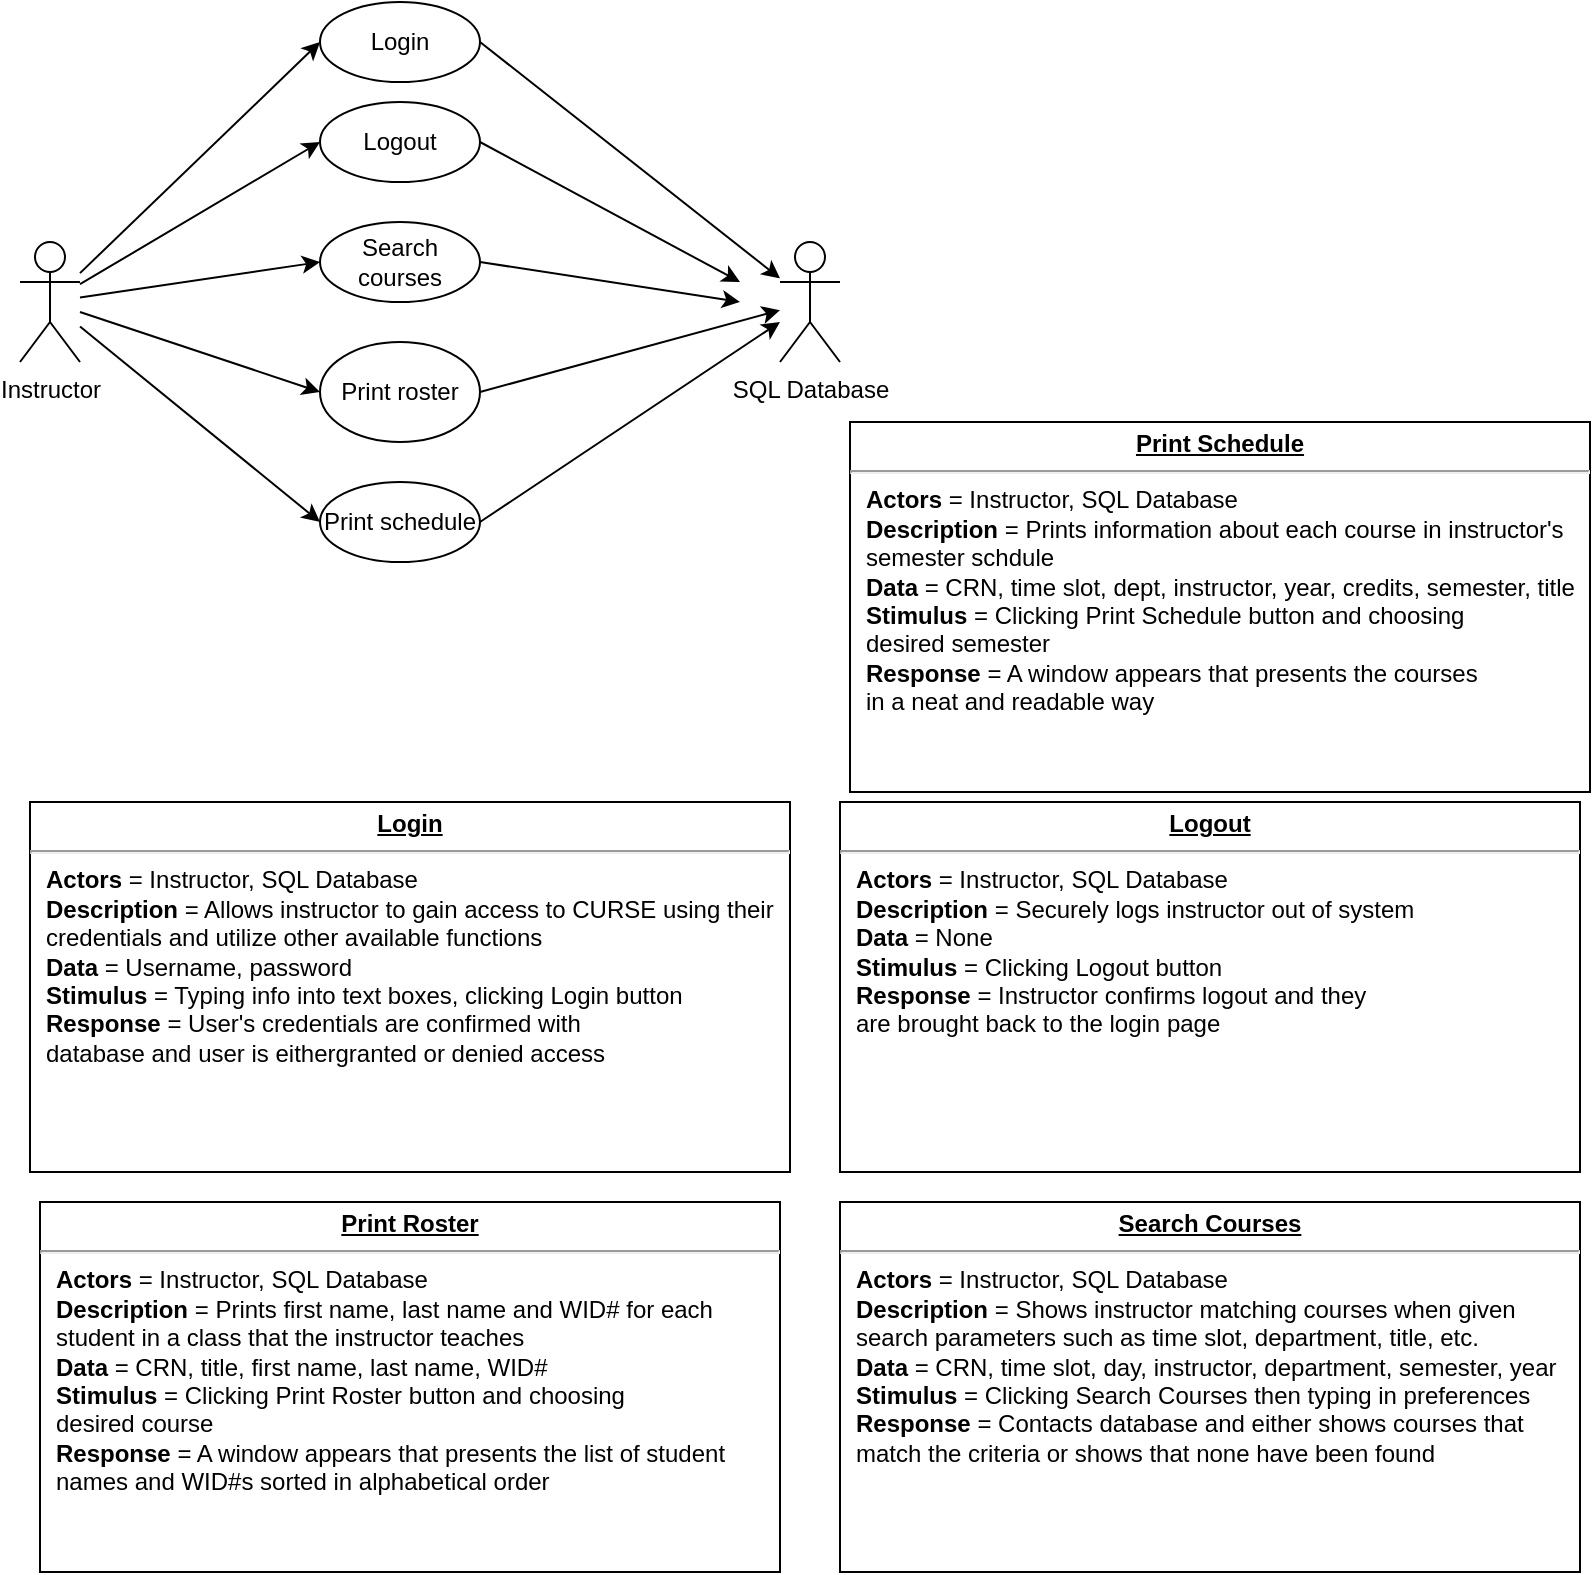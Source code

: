 <mxfile version="13.3.1" type="github">
  <diagram id="8KN3MF4fHOU6Rn_Hq1I0" name="Page-1">
    <mxGraphModel dx="981" dy="552" grid="1" gridSize="10" guides="1" tooltips="1" connect="1" arrows="1" fold="1" page="1" pageScale="1" pageWidth="850" pageHeight="1100" math="0" shadow="0">
      <root>
        <mxCell id="0" />
        <mxCell id="1" parent="0" />
        <mxCell id="Dj131j_THbikGjiuk33c-1" value="&lt;p style=&quot;margin: 0px ; margin-top: 4px ; text-align: center ; text-decoration: underline&quot;&gt;&lt;b&gt;Print Schedule&lt;/b&gt;&lt;br&gt;&lt;/p&gt;&lt;hr&gt;&lt;p style=&quot;margin: 0px ; margin-left: 8px&quot;&gt;&lt;b&gt;Actors &lt;/b&gt;= Instructor, SQL Database&lt;br&gt;&lt;b&gt;Description &lt;/b&gt;= Prints information about each course in instructor&#39;s&lt;br&gt;semester schdule&lt;br&gt;&lt;/p&gt;&lt;p style=&quot;margin: 0px ; margin-left: 8px&quot;&gt;&lt;b&gt;Data &lt;/b&gt;= CRN, time slot, dept, instructor, year, credits, semester, title&lt;br&gt;&lt;/p&gt;&lt;p style=&quot;margin: 0px ; margin-left: 8px&quot;&gt;&lt;b&gt;Stimulus &lt;/b&gt;= Clicking Print Schedule button and choosing &lt;br&gt;desired semester&lt;br&gt;&lt;/p&gt;&lt;p style=&quot;margin: 0px ; margin-left: 8px&quot;&gt;&lt;b&gt;Response &lt;/b&gt;= A window appears that presents the courses &lt;br&gt;in a neat and readable way&lt;br&gt;&lt;/p&gt;" style="verticalAlign=top;align=left;overflow=fill;fontSize=12;fontFamily=Helvetica;html=1;" vertex="1" parent="1">
          <mxGeometry x="430" y="210" width="370" height="185" as="geometry" />
        </mxCell>
        <mxCell id="Dj131j_THbikGjiuk33c-2" value="&lt;p style=&quot;margin: 0px ; margin-top: 4px ; text-align: center ; text-decoration: underline&quot;&gt;&lt;b&gt;Login&lt;/b&gt;&lt;br&gt;&lt;/p&gt;&lt;hr&gt;&lt;p style=&quot;margin: 0px ; margin-left: 8px&quot;&gt;&lt;b&gt;Actors &lt;/b&gt;= Instructor, SQL Database&lt;br&gt;&lt;b&gt;Description &lt;/b&gt;= Allows instructor to gain access to CURSE using their &lt;br&gt;credentials and utilize other available functions&lt;br&gt;&lt;/p&gt;&lt;p style=&quot;margin: 0px ; margin-left: 8px&quot;&gt;&lt;b&gt;Data &lt;/b&gt;= Username, password&lt;br&gt;&lt;/p&gt;&lt;p style=&quot;margin: 0px ; margin-left: 8px&quot;&gt;&lt;b&gt;Stimulus &lt;/b&gt;= Typing info into text boxes, clicking Login button&lt;br&gt;&lt;/p&gt;&lt;p style=&quot;margin: 0px ; margin-left: 8px&quot;&gt;&lt;b&gt;Response &lt;/b&gt;= User&#39;s credentials are confirmed with &lt;br&gt;database and user is eithergranted or denied access&lt;br&gt;&lt;/p&gt;" style="verticalAlign=top;align=left;overflow=fill;fontSize=12;fontFamily=Helvetica;html=1;" vertex="1" parent="1">
          <mxGeometry x="20" y="400" width="380" height="185" as="geometry" />
        </mxCell>
        <mxCell id="Dj131j_THbikGjiuk33c-3" value="&lt;p style=&quot;margin: 0px ; margin-top: 4px ; text-align: center ; text-decoration: underline&quot;&gt;&lt;b&gt;Logout&lt;/b&gt;&lt;br&gt;&lt;/p&gt;&lt;hr&gt;&lt;p style=&quot;margin: 0px ; margin-left: 8px&quot;&gt;&lt;b&gt;Actors &lt;/b&gt;= Instructor, SQL Database&lt;br&gt;&lt;b&gt;Description &lt;/b&gt;= Securely logs instructor out of system &lt;br&gt;&lt;/p&gt;&lt;p style=&quot;margin: 0px ; margin-left: 8px&quot;&gt;&lt;b&gt;Data &lt;/b&gt;= None&lt;br&gt;&lt;/p&gt;&lt;p style=&quot;margin: 0px ; margin-left: 8px&quot;&gt;&lt;b&gt;Stimulus &lt;/b&gt;= Clicking Logout button&lt;br&gt;&lt;/p&gt;&lt;p style=&quot;margin: 0px ; margin-left: 8px&quot;&gt;&lt;b&gt;Response &lt;/b&gt;= Instructor confirms logout and they&lt;br&gt;are brought back to the login page&lt;/p&gt;" style="verticalAlign=top;align=left;overflow=fill;fontSize=12;fontFamily=Helvetica;html=1;" vertex="1" parent="1">
          <mxGeometry x="425" y="400" width="370" height="185" as="geometry" />
        </mxCell>
        <mxCell id="Dj131j_THbikGjiuk33c-26" value="Instructor" style="shape=umlActor;verticalLabelPosition=bottom;labelBackgroundColor=#ffffff;verticalAlign=top;html=1;outlineConnect=0;" vertex="1" parent="1">
          <mxGeometry x="15" y="120" width="30" height="60" as="geometry" />
        </mxCell>
        <mxCell id="Dj131j_THbikGjiuk33c-27" value="Login" style="ellipse;whiteSpace=wrap;html=1;" vertex="1" parent="1">
          <mxGeometry x="165" width="80" height="40" as="geometry" />
        </mxCell>
        <mxCell id="Dj131j_THbikGjiuk33c-28" value="" style="endArrow=classic;html=1;entryX=0;entryY=0.5;entryDx=0;entryDy=0;" edge="1" parent="1" source="Dj131j_THbikGjiuk33c-26" target="Dj131j_THbikGjiuk33c-27">
          <mxGeometry width="50" height="50" relative="1" as="geometry">
            <mxPoint x="215" y="200" as="sourcePoint" />
            <mxPoint x="265" y="150" as="targetPoint" />
          </mxGeometry>
        </mxCell>
        <mxCell id="Dj131j_THbikGjiuk33c-31" value="Search courses" style="ellipse;whiteSpace=wrap;html=1;" vertex="1" parent="1">
          <mxGeometry x="165" y="110" width="80" height="40" as="geometry" />
        </mxCell>
        <mxCell id="Dj131j_THbikGjiuk33c-32" value="" style="endArrow=classic;html=1;entryX=0;entryY=0.5;entryDx=0;entryDy=0;" edge="1" parent="1" source="Dj131j_THbikGjiuk33c-26" target="Dj131j_THbikGjiuk33c-31">
          <mxGeometry width="50" height="50" relative="1" as="geometry">
            <mxPoint x="105" y="230" as="sourcePoint" />
            <mxPoint x="155" y="180" as="targetPoint" />
          </mxGeometry>
        </mxCell>
        <mxCell id="Dj131j_THbikGjiuk33c-33" value="Logout" style="ellipse;whiteSpace=wrap;html=1;" vertex="1" parent="1">
          <mxGeometry x="165" y="50" width="80" height="40" as="geometry" />
        </mxCell>
        <mxCell id="Dj131j_THbikGjiuk33c-34" value="" style="endArrow=classic;html=1;entryX=0;entryY=0.5;entryDx=0;entryDy=0;" edge="1" parent="1" source="Dj131j_THbikGjiuk33c-26" target="Dj131j_THbikGjiuk33c-33">
          <mxGeometry width="50" height="50" relative="1" as="geometry">
            <mxPoint x="95" y="120" as="sourcePoint" />
            <mxPoint x="145" y="70" as="targetPoint" />
          </mxGeometry>
        </mxCell>
        <mxCell id="Dj131j_THbikGjiuk33c-36" value="Print schedule" style="ellipse;whiteSpace=wrap;html=1;" vertex="1" parent="1">
          <mxGeometry x="165" y="240" width="80" height="40" as="geometry" />
        </mxCell>
        <mxCell id="Dj131j_THbikGjiuk33c-37" value="" style="endArrow=classic;html=1;entryX=0;entryY=0.5;entryDx=0;entryDy=0;" edge="1" parent="1" source="Dj131j_THbikGjiuk33c-26" target="Dj131j_THbikGjiuk33c-49">
          <mxGeometry width="50" height="50" relative="1" as="geometry">
            <mxPoint x="115" y="220" as="sourcePoint" />
            <mxPoint x="165.0" y="240.0" as="targetPoint" />
          </mxGeometry>
        </mxCell>
        <mxCell id="Dj131j_THbikGjiuk33c-38" value="" style="endArrow=classic;html=1;entryX=0;entryY=0.5;entryDx=0;entryDy=0;" edge="1" parent="1" source="Dj131j_THbikGjiuk33c-26" target="Dj131j_THbikGjiuk33c-36">
          <mxGeometry width="50" height="50" relative="1" as="geometry">
            <mxPoint x="45" y="220.001" as="sourcePoint" />
            <mxPoint x="165" y="309" as="targetPoint" />
          </mxGeometry>
        </mxCell>
        <mxCell id="Dj131j_THbikGjiuk33c-39" value="SQL Database" style="shape=umlActor;verticalLabelPosition=bottom;labelBackgroundColor=#ffffff;verticalAlign=top;html=1;" vertex="1" parent="1">
          <mxGeometry x="395" y="120" width="30" height="60" as="geometry" />
        </mxCell>
        <mxCell id="Dj131j_THbikGjiuk33c-41" value="" style="endArrow=classic;html=1;exitX=1;exitY=0.5;exitDx=0;exitDy=0;" edge="1" parent="1" source="Dj131j_THbikGjiuk33c-49" target="Dj131j_THbikGjiuk33c-39">
          <mxGeometry width="50" height="50" relative="1" as="geometry">
            <mxPoint x="245.0" y="240.0" as="sourcePoint" />
            <mxPoint x="385" y="260" as="targetPoint" />
          </mxGeometry>
        </mxCell>
        <mxCell id="Dj131j_THbikGjiuk33c-42" value="" style="endArrow=classic;html=1;exitX=1;exitY=0.5;exitDx=0;exitDy=0;" edge="1" parent="1" source="Dj131j_THbikGjiuk33c-31">
          <mxGeometry width="50" height="50" relative="1" as="geometry">
            <mxPoint x="265" y="190" as="sourcePoint" />
            <mxPoint x="375" y="150" as="targetPoint" />
          </mxGeometry>
        </mxCell>
        <mxCell id="Dj131j_THbikGjiuk33c-43" value="" style="endArrow=classic;html=1;exitX=1;exitY=0.5;exitDx=0;exitDy=0;" edge="1" parent="1" source="Dj131j_THbikGjiuk33c-36" target="Dj131j_THbikGjiuk33c-39">
          <mxGeometry width="50" height="50" relative="1" as="geometry">
            <mxPoint x="315" y="340" as="sourcePoint" />
            <mxPoint x="365" y="290" as="targetPoint" />
          </mxGeometry>
        </mxCell>
        <mxCell id="Dj131j_THbikGjiuk33c-44" value="" style="endArrow=classic;html=1;exitX=1;exitY=0.5;exitDx=0;exitDy=0;" edge="1" parent="1" source="Dj131j_THbikGjiuk33c-27" target="Dj131j_THbikGjiuk33c-39">
          <mxGeometry width="50" height="50" relative="1" as="geometry">
            <mxPoint x="325" y="80" as="sourcePoint" />
            <mxPoint x="375" y="30" as="targetPoint" />
          </mxGeometry>
        </mxCell>
        <mxCell id="Dj131j_THbikGjiuk33c-45" value="" style="endArrow=classic;html=1;exitX=1;exitY=0.5;exitDx=0;exitDy=0;" edge="1" parent="1" source="Dj131j_THbikGjiuk33c-33">
          <mxGeometry width="50" height="50" relative="1" as="geometry">
            <mxPoint x="405" y="80" as="sourcePoint" />
            <mxPoint x="375" y="140" as="targetPoint" />
          </mxGeometry>
        </mxCell>
        <mxCell id="Dj131j_THbikGjiuk33c-49" value="Print roster" style="ellipse;whiteSpace=wrap;html=1;" vertex="1" parent="1">
          <mxGeometry x="165" y="170" width="80" height="50" as="geometry" />
        </mxCell>
        <mxCell id="Dj131j_THbikGjiuk33c-50" value="&lt;p style=&quot;margin: 0px ; margin-top: 4px ; text-align: center ; text-decoration: underline&quot;&gt;&lt;b&gt;Print Roster&lt;/b&gt;&lt;br&gt;&lt;/p&gt;&lt;hr&gt;&lt;p style=&quot;margin: 0px ; margin-left: 8px&quot;&gt;&lt;b&gt;Actors &lt;/b&gt;= Instructor, SQL Database&lt;br&gt;&lt;b&gt;Description &lt;/b&gt;= Prints first name, last name and WID# for each&lt;br&gt;student in a class that the instructor teaches&lt;br&gt;&lt;/p&gt;&lt;p style=&quot;margin: 0px ; margin-left: 8px&quot;&gt;&lt;b&gt;Data &lt;/b&gt;= CRN, title, first name, last name, WID#&lt;br&gt;&lt;/p&gt;&lt;p style=&quot;margin: 0px ; margin-left: 8px&quot;&gt;&lt;b&gt;Stimulus &lt;/b&gt;= Clicking Print Roster button and choosing &lt;br&gt;desired course&lt;br&gt;&lt;/p&gt;&lt;p style=&quot;margin: 0px ; margin-left: 8px&quot;&gt;&lt;b&gt;Response &lt;/b&gt;= A window appears that presents the list of student&lt;br&gt;names and WID#s sorted in alphabetical order&lt;br&gt;&lt;/p&gt;" style="verticalAlign=top;align=left;overflow=fill;fontSize=12;fontFamily=Helvetica;html=1;" vertex="1" parent="1">
          <mxGeometry x="25" y="600" width="370" height="185" as="geometry" />
        </mxCell>
        <mxCell id="Dj131j_THbikGjiuk33c-51" value="&lt;p style=&quot;margin: 0px ; margin-top: 4px ; text-align: center ; text-decoration: underline&quot;&gt;&lt;b&gt;Search Courses&lt;/b&gt;&lt;br&gt;&lt;/p&gt;&lt;hr&gt;&lt;p style=&quot;margin: 0px ; margin-left: 8px&quot;&gt;&lt;b&gt;Actors &lt;/b&gt;= Instructor, SQL Database&lt;br&gt;&lt;b&gt;Description &lt;/b&gt;= Shows instructor matching courses when given &lt;br&gt;search parameters such as time slot, department, title, etc.&lt;br&gt;&lt;/p&gt;&lt;p style=&quot;margin: 0px ; margin-left: 8px&quot;&gt;&lt;b&gt;Data &lt;/b&gt;= CRN, time slot, day, instructor, department, semester, year&lt;br&gt;&lt;/p&gt;&lt;p style=&quot;margin: 0px ; margin-left: 8px&quot;&gt;&lt;b&gt;Stimulus &lt;/b&gt;= Clicking Search Courses then typing in preferences&lt;br&gt;&lt;/p&gt;&lt;p style=&quot;margin: 0px ; margin-left: 8px&quot;&gt;&lt;b&gt;Response &lt;/b&gt;= Contacts database and either shows courses that&lt;br&gt;match the criteria or shows that none have been found&lt;br&gt;&lt;/p&gt;" style="verticalAlign=top;align=left;overflow=fill;fontSize=12;fontFamily=Helvetica;html=1;" vertex="1" parent="1">
          <mxGeometry x="425" y="600" width="370" height="185" as="geometry" />
        </mxCell>
      </root>
    </mxGraphModel>
  </diagram>
</mxfile>
